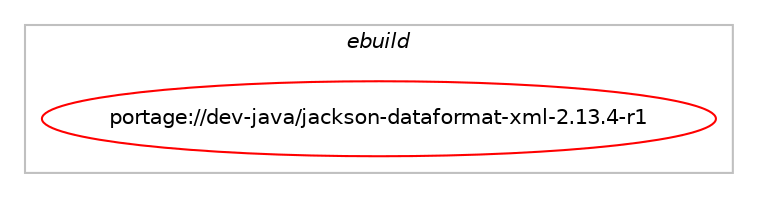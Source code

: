 digraph prolog {

# *************
# Graph options
# *************

newrank=true;
concentrate=true;
compound=true;
graph [rankdir=LR,fontname=Helvetica,fontsize=10,ranksep=1.5];#, ranksep=2.5, nodesep=0.2];
edge  [arrowhead=vee];
node  [fontname=Helvetica,fontsize=10];

# **********
# The ebuild
# **********

subgraph cluster_leftcol {
color=gray;
label=<<i>ebuild</i>>;
id [label="portage://dev-java/jackson-dataformat-xml-2.13.4-r1", color=red, width=4, href="../dev-java/jackson-dataformat-xml-2.13.4-r1.svg"];
}

# ****************
# The dependencies
# ****************

subgraph cluster_midcol {
color=gray;
label=<<i>dependencies</i>>;
subgraph cluster_compile {
fillcolor="#eeeeee";
style=filled;
label=<<i>compile</i>>;
# *** BEGIN UNKNOWN DEPENDENCY TYPE (TODO) ***
# id -> equal(use_conditional_group(positive,source,portage://dev-java/jackson-dataformat-xml-2.13.4-r1,[package_dependency(portage://dev-java/jackson-dataformat-xml-2.13.4-r1,install,no,app-arch,zip,none,[,,],[],[])]))
# *** END UNKNOWN DEPENDENCY TYPE (TODO) ***

# *** BEGIN UNKNOWN DEPENDENCY TYPE (TODO) ***
# id -> equal(use_conditional_group(positive,test,portage://dev-java/jackson-dataformat-xml-2.13.4-r1,[package_dependency(portage://dev-java/jackson-dataformat-xml-2.13.4-r1,install,no,dev-java,jackson-module-jakarta-xmlbind,tilde,[2.13.4,,,2.13.4],[slot(0)],[]),package_dependency(portage://dev-java/jackson-dataformat-xml-2.13.4-r1,install,no,dev-java,jaxb-api,none,[,,],[slot(4)],[]),package_dependency(portage://dev-java/jackson-dataformat-xml-2.13.4-r1,install,no,dev-java,sjsxp,none,[,,],[slot(0)],[])]))
# *** END UNKNOWN DEPENDENCY TYPE (TODO) ***

# *** BEGIN UNKNOWN DEPENDENCY TYPE (TODO) ***
# id -> equal(use_conditional_group(positive,test,portage://dev-java/jackson-dataformat-xml-2.13.4-r1,[package_dependency(portage://dev-java/jackson-dataformat-xml-2.13.4-r1,install,no,dev-java,junit,none,[,,],[slot(4)],[])]))
# *** END UNKNOWN DEPENDENCY TYPE (TODO) ***

# *** BEGIN UNKNOWN DEPENDENCY TYPE (TODO) ***
# id -> equal(package_dependency(portage://dev-java/jackson-dataformat-xml-2.13.4-r1,install,no,dev-java,jackson-annotations,tilde,[2.13.4,,,2.13.4],[slot(2)],[]))
# *** END UNKNOWN DEPENDENCY TYPE (TODO) ***

# *** BEGIN UNKNOWN DEPENDENCY TYPE (TODO) ***
# id -> equal(package_dependency(portage://dev-java/jackson-dataformat-xml-2.13.4-r1,install,no,dev-java,jackson-core,tilde,[2.13.4,,,2.13.4],[slot(0)],[]))
# *** END UNKNOWN DEPENDENCY TYPE (TODO) ***

# *** BEGIN UNKNOWN DEPENDENCY TYPE (TODO) ***
# id -> equal(package_dependency(portage://dev-java/jackson-dataformat-xml-2.13.4-r1,install,no,dev-java,jackson-databind,tilde,[2.13.4.1,,,2.13.4.1],[slot(0)],[]))
# *** END UNKNOWN DEPENDENCY TYPE (TODO) ***

# *** BEGIN UNKNOWN DEPENDENCY TYPE (TODO) ***
# id -> equal(package_dependency(portage://dev-java/jackson-dataformat-xml-2.13.4-r1,install,no,dev-java,java-config,greaterequal,[2.2.0,,-r3,2.2.0-r3],[],[]))
# *** END UNKNOWN DEPENDENCY TYPE (TODO) ***

# *** BEGIN UNKNOWN DEPENDENCY TYPE (TODO) ***
# id -> equal(package_dependency(portage://dev-java/jackson-dataformat-xml-2.13.4-r1,install,no,dev-java,stax2-api,greaterequal,[4.2.1,,-r1,4.2.1-r1],[slot(0)],[]))
# *** END UNKNOWN DEPENDENCY TYPE (TODO) ***

# *** BEGIN UNKNOWN DEPENDENCY TYPE (TODO) ***
# id -> equal(package_dependency(portage://dev-java/jackson-dataformat-xml-2.13.4-r1,install,no,dev-java,woodstox-core,none,[,,],[slot(0)],[]))
# *** END UNKNOWN DEPENDENCY TYPE (TODO) ***

# *** BEGIN UNKNOWN DEPENDENCY TYPE (TODO) ***
# id -> equal(package_dependency(portage://dev-java/jackson-dataformat-xml-2.13.4-r1,install,no,virtual,jdk,greaterequal,[11,,,11],any_different_slot,[]))
# *** END UNKNOWN DEPENDENCY TYPE (TODO) ***

}
subgraph cluster_compileandrun {
fillcolor="#eeeeee";
style=filled;
label=<<i>compile and run</i>>;
}
subgraph cluster_run {
fillcolor="#eeeeee";
style=filled;
label=<<i>run</i>>;
# *** BEGIN UNKNOWN DEPENDENCY TYPE (TODO) ***
# id -> equal(use_conditional_group(positive,source,portage://dev-java/jackson-dataformat-xml-2.13.4-r1,[package_dependency(portage://dev-java/jackson-dataformat-xml-2.13.4-r1,run,no,app-arch,zip,none,[,,],[],[])]))
# *** END UNKNOWN DEPENDENCY TYPE (TODO) ***

# *** BEGIN UNKNOWN DEPENDENCY TYPE (TODO) ***
# id -> equal(package_dependency(portage://dev-java/jackson-dataformat-xml-2.13.4-r1,run,no,dev-java,jackson-annotations,tilde,[2.13.4,,,2.13.4],[slot(2)],[]))
# *** END UNKNOWN DEPENDENCY TYPE (TODO) ***

# *** BEGIN UNKNOWN DEPENDENCY TYPE (TODO) ***
# id -> equal(package_dependency(portage://dev-java/jackson-dataformat-xml-2.13.4-r1,run,no,dev-java,jackson-core,tilde,[2.13.4,,,2.13.4],[slot(0)],[]))
# *** END UNKNOWN DEPENDENCY TYPE (TODO) ***

# *** BEGIN UNKNOWN DEPENDENCY TYPE (TODO) ***
# id -> equal(package_dependency(portage://dev-java/jackson-dataformat-xml-2.13.4-r1,run,no,dev-java,jackson-databind,tilde,[2.13.4.1,,,2.13.4.1],[slot(0)],[]))
# *** END UNKNOWN DEPENDENCY TYPE (TODO) ***

# *** BEGIN UNKNOWN DEPENDENCY TYPE (TODO) ***
# id -> equal(package_dependency(portage://dev-java/jackson-dataformat-xml-2.13.4-r1,run,no,dev-java,java-config,greaterequal,[2.2.0,,-r3,2.2.0-r3],[],[]))
# *** END UNKNOWN DEPENDENCY TYPE (TODO) ***

# *** BEGIN UNKNOWN DEPENDENCY TYPE (TODO) ***
# id -> equal(package_dependency(portage://dev-java/jackson-dataformat-xml-2.13.4-r1,run,no,dev-java,stax2-api,greaterequal,[4.2.1,,-r1,4.2.1-r1],[slot(0)],[]))
# *** END UNKNOWN DEPENDENCY TYPE (TODO) ***

# *** BEGIN UNKNOWN DEPENDENCY TYPE (TODO) ***
# id -> equal(package_dependency(portage://dev-java/jackson-dataformat-xml-2.13.4-r1,run,no,dev-java,woodstox-core,none,[,,],[slot(0)],[]))
# *** END UNKNOWN DEPENDENCY TYPE (TODO) ***

# *** BEGIN UNKNOWN DEPENDENCY TYPE (TODO) ***
# id -> equal(package_dependency(portage://dev-java/jackson-dataformat-xml-2.13.4-r1,run,no,virtual,jre,greaterequal,[1.8,,,1.8],any_different_slot,[]))
# *** END UNKNOWN DEPENDENCY TYPE (TODO) ***

}
}

# **************
# The candidates
# **************

subgraph cluster_choices {
rank=same;
color=gray;
label=<<i>candidates</i>>;

}

}
